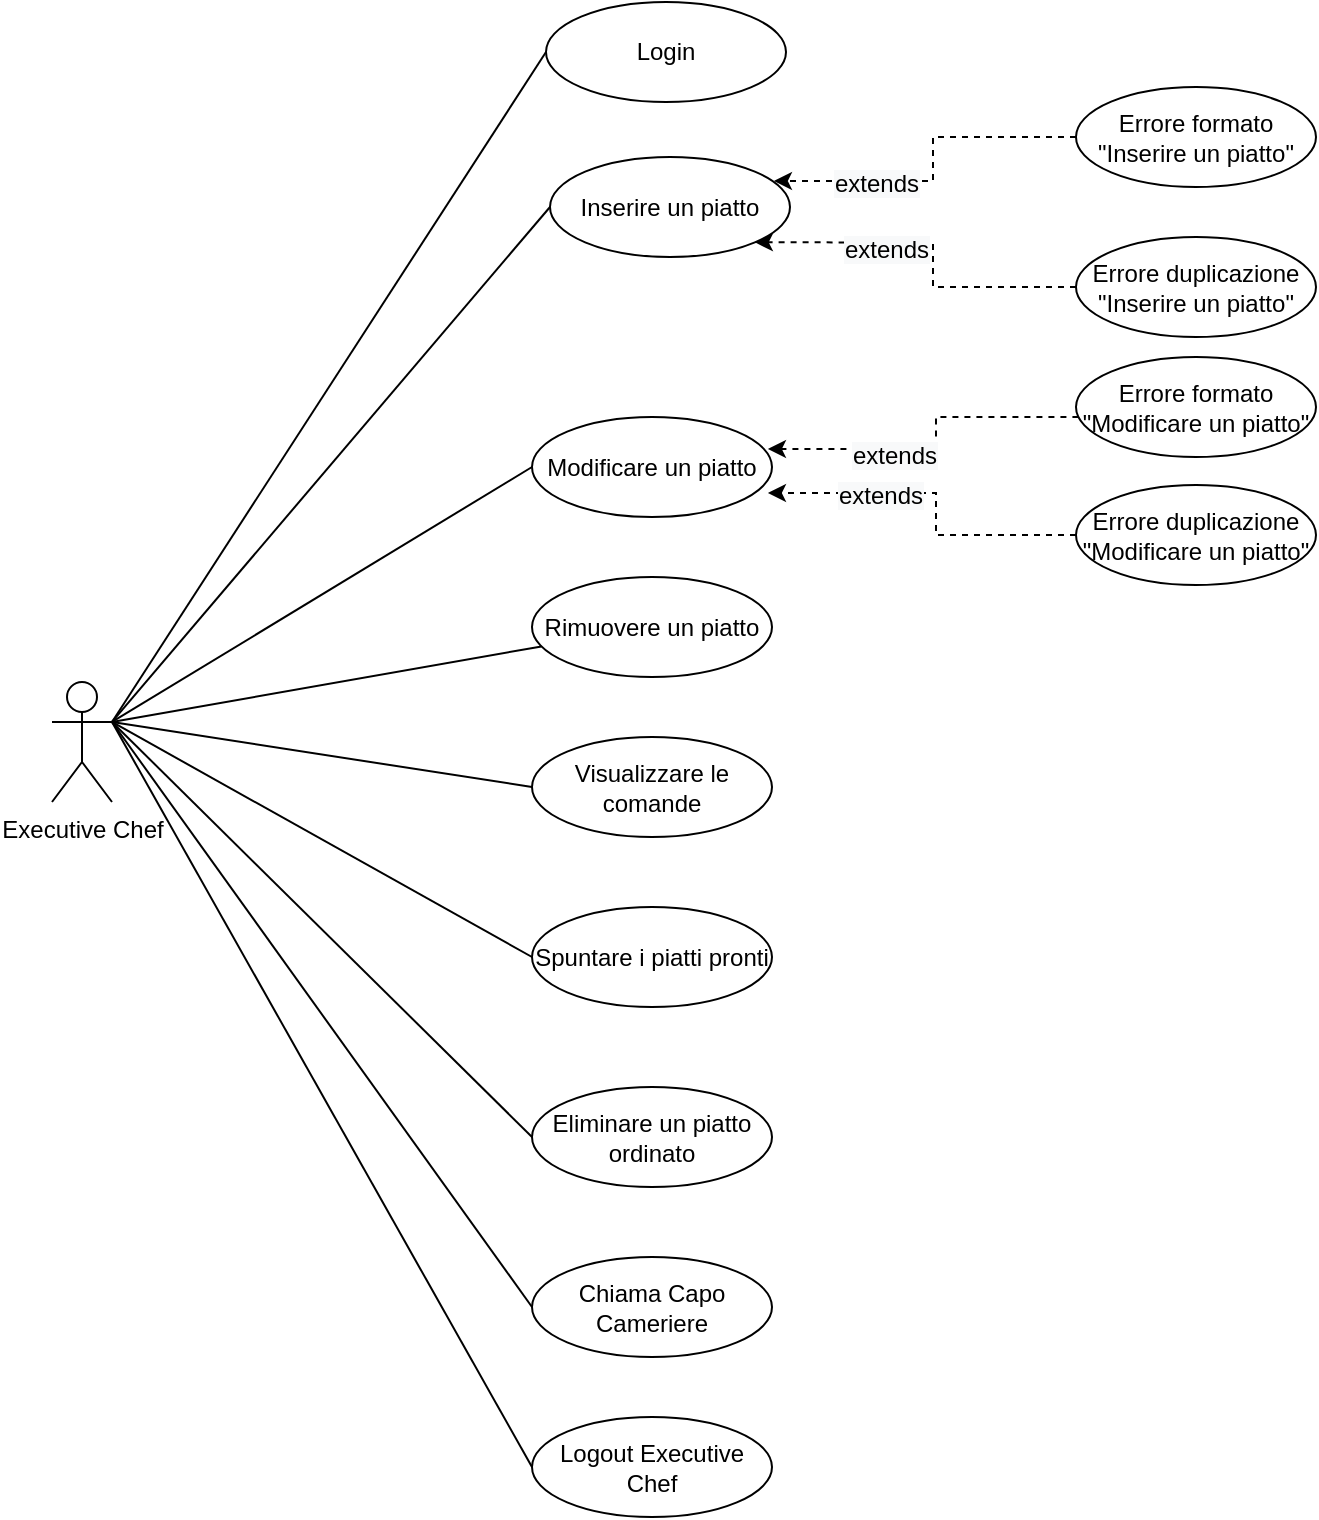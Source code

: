 <mxfile version="12.2.3" type="device" pages="1"><diagram id="v2ACpg6FePlmwRRJmIq6" name="Page-1"><mxGraphModel dx="1426" dy="794" grid="1" gridSize="10" guides="1" tooltips="1" connect="1" arrows="1" fold="1" page="1" pageScale="1" pageWidth="827" pageHeight="1169" math="0" shadow="0"><root><mxCell id="0"/><mxCell id="1" parent="0"/><mxCell id="sw0XlyeBH6dPA4izCS8x-1" value="Executive Chef" style="shape=umlActor;verticalLabelPosition=bottom;labelBackgroundColor=#ffffff;verticalAlign=top;html=1;outlineConnect=0;" parent="1" vertex="1"><mxGeometry x="50" y="370" width="30" height="60" as="geometry"/></mxCell><mxCell id="sw0XlyeBH6dPA4izCS8x-4" value="&lt;span lang=&quot;it&quot;&gt;Visualizzare le comande&lt;/span&gt;" style="ellipse;whiteSpace=wrap;html=1;" parent="1" vertex="1"><mxGeometry x="290" y="397.5" width="120" height="50" as="geometry"/></mxCell><mxCell id="sw0XlyeBH6dPA4izCS8x-5" value="&lt;span lang=&quot;it&quot;&gt;Spuntare i piatti pronti&lt;/span&gt;" style="ellipse;whiteSpace=wrap;html=1;" parent="1" vertex="1"><mxGeometry x="290" y="482.5" width="120" height="50" as="geometry"/></mxCell><mxCell id="sw0XlyeBH6dPA4izCS8x-6" value="&lt;span lang=&quot;it&quot;&gt;Eliminare un piatto ordinato&lt;/span&gt;" style="ellipse;whiteSpace=wrap;html=1;" parent="1" vertex="1"><mxGeometry x="290" y="572.5" width="120" height="50" as="geometry"/></mxCell><mxCell id="sw0XlyeBH6dPA4izCS8x-7" value="&lt;span lang=&quot;it&quot;&gt;Inserire un piatto&lt;/span&gt;" style="ellipse;whiteSpace=wrap;html=1;" parent="1" vertex="1"><mxGeometry x="299" y="107.5" width="120" height="50" as="geometry"/></mxCell><mxCell id="sw0XlyeBH6dPA4izCS8x-9" value="&lt;span lang=&quot;it&quot;&gt;Modificare un piatto&lt;/span&gt;" style="ellipse;whiteSpace=wrap;html=1;" parent="1" vertex="1"><mxGeometry x="290" y="237.5" width="120" height="50" as="geometry"/></mxCell><mxCell id="sw0XlyeBH6dPA4izCS8x-11" value="Login&lt;span style=&quot;font-family: &amp;#34;helvetica&amp;#34; , &amp;#34;arial&amp;#34; , sans-serif ; font-size: 0px ; white-space: nowrap&quot;&gt;%3CmxGraphModel%3E%3Croot%3E%3CmxCell%20id%3D%220%22%2F%3E%3CmxCell%20id%3D%221%22%20parent%3D%220%22%2F%3E%3CmxCell%20id%3D%222%22%20value%3D%22Inserire%20il%20tavolo%22%20style%3D%22ellipse%3BwhiteSpace%3Dwrap%3Bhtml%3D1%3B%22%20vertex%3D%221%22%20parent%3D%221%22%3E%3CmxGeometry%20x%3D%22220%22%20y%3D%2280%22%20width%3D%22120%22%20height%3D%2250%22%20as%3D%22geometry%22%2F%3E%3C%2FmxCell%3E%3C%2Froot%3E%3C%2FmxGraphModel%3E&lt;/span&gt;" style="ellipse;whiteSpace=wrap;html=1;" parent="1" vertex="1"><mxGeometry x="297" y="30" width="120" height="50" as="geometry"/></mxCell><mxCell id="sw0XlyeBH6dPA4izCS8x-12" value="Rimuovere un piatto" style="ellipse;whiteSpace=wrap;html=1;" parent="1" vertex="1"><mxGeometry x="290" y="317.5" width="120" height="50" as="geometry"/></mxCell><mxCell id="sw0XlyeBH6dPA4izCS8x-32" value="" style="endArrow=none;html=1;entryX=0;entryY=0.5;entryDx=0;entryDy=0;exitX=1;exitY=0.333;exitDx=0;exitDy=0;exitPerimeter=0;" parent="1" source="sw0XlyeBH6dPA4izCS8x-1" target="sw0XlyeBH6dPA4izCS8x-11" edge="1"><mxGeometry width="50" height="50" relative="1" as="geometry"><mxPoint x="140" y="160" as="sourcePoint"/><mxPoint x="190" y="110" as="targetPoint"/></mxGeometry></mxCell><mxCell id="sw0XlyeBH6dPA4izCS8x-33" value="" style="endArrow=none;html=1;entryX=0;entryY=0.5;entryDx=0;entryDy=0;exitX=1;exitY=0.333;exitDx=0;exitDy=0;exitPerimeter=0;" parent="1" source="sw0XlyeBH6dPA4izCS8x-1" target="sw0XlyeBH6dPA4izCS8x-7" edge="1"><mxGeometry width="50" height="50" relative="1" as="geometry"><mxPoint x="141" y="380" as="sourcePoint"/><mxPoint x="191" y="330" as="targetPoint"/></mxGeometry></mxCell><mxCell id="sw0XlyeBH6dPA4izCS8x-34" value="" style="endArrow=none;html=1;entryX=1;entryY=0.333;entryDx=0;entryDy=0;entryPerimeter=0;exitX=0;exitY=0.5;exitDx=0;exitDy=0;" parent="1" source="sw0XlyeBH6dPA4izCS8x-9" target="sw0XlyeBH6dPA4izCS8x-1" edge="1"><mxGeometry width="50" height="50" relative="1" as="geometry"><mxPoint x="140.289" y="385" as="sourcePoint"/><mxPoint x="140.289" y="335" as="targetPoint"/></mxGeometry></mxCell><mxCell id="sw0XlyeBH6dPA4izCS8x-35" value="" style="endArrow=none;html=1;" parent="1" source="sw0XlyeBH6dPA4izCS8x-12" edge="1"><mxGeometry width="50" height="50" relative="1" as="geometry"><mxPoint x="140.289" y="455" as="sourcePoint"/><mxPoint x="80" y="390" as="targetPoint"/></mxGeometry></mxCell><mxCell id="sw0XlyeBH6dPA4izCS8x-36" value="" style="endArrow=none;html=1;entryX=0;entryY=0.5;entryDx=0;entryDy=0;" parent="1" target="sw0XlyeBH6dPA4izCS8x-4" edge="1"><mxGeometry width="50" height="50" relative="1" as="geometry"><mxPoint x="80" y="390" as="sourcePoint"/><mxPoint x="221" y="480" as="targetPoint"/></mxGeometry></mxCell><mxCell id="sw0XlyeBH6dPA4izCS8x-37" value="" style="endArrow=none;html=1;exitX=1;exitY=0.333;exitDx=0;exitDy=0;exitPerimeter=0;entryX=0;entryY=0.5;entryDx=0;entryDy=0;" parent="1" source="sw0XlyeBH6dPA4izCS8x-1" target="sw0XlyeBH6dPA4izCS8x-5" edge="1"><mxGeometry width="50" height="50" relative="1" as="geometry"><mxPoint x="161" y="595" as="sourcePoint"/><mxPoint x="211" y="545" as="targetPoint"/></mxGeometry></mxCell><mxCell id="sw0XlyeBH6dPA4izCS8x-39" value="" style="endArrow=none;html=1;exitX=0;exitY=0.5;exitDx=0;exitDy=0;" parent="1" source="sw0XlyeBH6dPA4izCS8x-6" edge="1"><mxGeometry width="50" height="50" relative="1" as="geometry"><mxPoint x="140.289" y="665" as="sourcePoint"/><mxPoint x="80" y="390" as="targetPoint"/></mxGeometry></mxCell><mxCell id="R_6Ek72xBR5629nXCJ4e-3" style="edgeStyle=orthogonalEdgeStyle;rounded=0;orthogonalLoop=1;jettySize=auto;html=1;entryX=0.933;entryY=0.24;entryDx=0;entryDy=0;entryPerimeter=0;dashed=1;" parent="1" source="R_6Ek72xBR5629nXCJ4e-2" target="sw0XlyeBH6dPA4izCS8x-7" edge="1"><mxGeometry relative="1" as="geometry"/></mxCell><mxCell id="R_6Ek72xBR5629nXCJ4e-27" value="&lt;span style=&quot;text-align: left ; background-color: rgb(248 , 249 , 250)&quot;&gt;extends&lt;/span&gt;" style="text;html=1;resizable=0;points=[];align=center;verticalAlign=middle;labelBackgroundColor=#ffffff;" parent="R_6Ek72xBR5629nXCJ4e-3" vertex="1" connectable="0"><mxGeometry x="0.41" y="1" relative="1" as="geometry"><mxPoint as="offset"/></mxGeometry></mxCell><mxCell id="R_6Ek72xBR5629nXCJ4e-2" value="Errore formato &quot;&lt;span lang=&quot;it&quot;&gt;Inserire un piatto&lt;/span&gt;&quot;" style="ellipse;whiteSpace=wrap;html=1;" parent="1" vertex="1"><mxGeometry x="562" y="72.5" width="120" height="50" as="geometry"/></mxCell><mxCell id="R_6Ek72xBR5629nXCJ4e-5" style="edgeStyle=orthogonalEdgeStyle;rounded=0;orthogonalLoop=1;jettySize=auto;html=1;entryX=1;entryY=1;entryDx=0;entryDy=0;dashed=1;" parent="1" source="R_6Ek72xBR5629nXCJ4e-4" target="sw0XlyeBH6dPA4izCS8x-7" edge="1"><mxGeometry relative="1" as="geometry"/></mxCell><mxCell id="R_6Ek72xBR5629nXCJ4e-20" value="&lt;span style=&quot;font-family: &amp;#34;helvetica&amp;#34; , &amp;#34;arial&amp;#34; , sans-serif ; font-size: 0px ; background-color: rgb(248 , 249 , 250)&quot;&gt;%3CmxGraphModel%3E%3Croot%3E%3CmxCell%20id%3D%220%22%2F%3E%3CmxCell%20id%3D%221%22%20parent%3D%220%22%2F%3E%3CmxCell%20id%3D%222%22%20value%3D%22extends%22%20style%3D%22text%3Bhtml%3D1%3Bresizable%3D0%3Bpoints%3D%5B%5D%3Bautosize%3D1%3Balign%3Dleft%3BverticalAlign%3Dtop%3BspacingTop%3D-4%3B%22%20vertex%3D%221%22%20parent%3D%221%22%3E%3CmxGeometry%20x%3D%22400%22%20y%3D%22156%22%20width%3D%2260%22%20height%3D%2220%22%20as%3D%22geometry%22%2F%3E%3C%2FmxCell%3E%3C%2Froot%3E%3C%2FmxGraphModel%3E&lt;/span&gt;&lt;span style=&quot;font-family: &amp;#34;helvetica&amp;#34; , &amp;#34;arial&amp;#34; , sans-serif ; font-size: 0px ; background-color: rgb(248 , 249 , 250)&quot;&gt;%3CmxGraphModel%3E%3Croot%3E%3CmxCell%20id%3D%220%22%2F%3E%3CmxCell%20id%3D%221%22%20parent%3D%220%22%2F%3E%3CmxCell%20id%3D%222%22%20value%3D%22extends%22%20style%3D%22text%3Bhtml%3D1%3Bresizable%3D0%3Bpoints%3D%5B%5D%3Bautosize%3D1%3Balign%3Dleft%3BverticalAlign%3Dtop%3BspacingTop%3D-4%3B%22%20vertex%3D%221%22%20parent%3D%221%22%3E%3CmxGeometry%20x%3D%22400%22%20y%3D%22156%22%20width%3D%2260%22%20height%3D%2220%22%20as%3D%22geometry%22%2F%3E%3C%2FmxCell%3E%3C%2Froot%3E%3C%2FmxGraphModel%3E&lt;/span&gt;" style="text;html=1;resizable=0;points=[];align=center;verticalAlign=middle;labelBackgroundColor=#ffffff;" parent="R_6Ek72xBR5629nXCJ4e-5" vertex="1" connectable="0"><mxGeometry x="0.355" y="3" relative="1" as="geometry"><mxPoint as="offset"/></mxGeometry></mxCell><mxCell id="R_6Ek72xBR5629nXCJ4e-21" value="&lt;span style=&quot;text-align: left ; background-color: rgb(248 , 249 , 250)&quot;&gt;extends&lt;/span&gt;" style="text;html=1;resizable=0;points=[];align=center;verticalAlign=middle;labelBackgroundColor=#ffffff;" parent="R_6Ek72xBR5629nXCJ4e-5" vertex="1" connectable="0"><mxGeometry x="0.29" y="4" relative="1" as="geometry"><mxPoint as="offset"/></mxGeometry></mxCell><mxCell id="R_6Ek72xBR5629nXCJ4e-4" value="Errore duplicazione &quot;&lt;span lang=&quot;it&quot;&gt;Inserire un piatto&lt;/span&gt;&quot;" style="ellipse;whiteSpace=wrap;html=1;" parent="1" vertex="1"><mxGeometry x="562" y="147.5" width="120" height="50" as="geometry"/></mxCell><mxCell id="R_6Ek72xBR5629nXCJ4e-11" style="edgeStyle=orthogonalEdgeStyle;rounded=0;orthogonalLoop=1;jettySize=auto;html=1;entryX=0.983;entryY=0.32;entryDx=0;entryDy=0;entryPerimeter=0;dashed=1;" parent="1" source="R_6Ek72xBR5629nXCJ4e-6" target="sw0XlyeBH6dPA4izCS8x-9" edge="1"><mxGeometry relative="1" as="geometry"><Array as="points"><mxPoint x="492" y="237.5"/><mxPoint x="492" y="253.5"/></Array></mxGeometry></mxCell><mxCell id="R_6Ek72xBR5629nXCJ4e-22" value="&lt;span style=&quot;text-align: left ; background-color: rgb(248 , 249 , 250)&quot;&gt;extends&lt;/span&gt;" style="text;html=1;resizable=0;points=[];align=center;verticalAlign=middle;labelBackgroundColor=#ffffff;" parent="R_6Ek72xBR5629nXCJ4e-11" vertex="1" connectable="0"><mxGeometry x="0.264" y="3" relative="1" as="geometry"><mxPoint as="offset"/></mxGeometry></mxCell><mxCell id="R_6Ek72xBR5629nXCJ4e-6" value="Errore formato &quot;Modificare un piatto&quot;" style="ellipse;whiteSpace=wrap;html=1;" parent="1" vertex="1"><mxGeometry x="562" y="207.5" width="120" height="50" as="geometry"/></mxCell><mxCell id="R_6Ek72xBR5629nXCJ4e-9" style="edgeStyle=orthogonalEdgeStyle;rounded=0;orthogonalLoop=1;jettySize=auto;html=1;entryX=0.983;entryY=0.76;entryDx=0;entryDy=0;entryPerimeter=0;dashed=1;" parent="1" source="R_6Ek72xBR5629nXCJ4e-7" target="sw0XlyeBH6dPA4izCS8x-9" edge="1"><mxGeometry relative="1" as="geometry"><Array as="points"><mxPoint x="492" y="296.5"/><mxPoint x="492" y="275.5"/></Array></mxGeometry></mxCell><mxCell id="R_6Ek72xBR5629nXCJ4e-23" value="&lt;span style=&quot;text-align: left ; background-color: rgb(248 , 249 , 250)&quot;&gt;extends&lt;/span&gt;" style="text;html=1;resizable=0;points=[];align=center;verticalAlign=middle;labelBackgroundColor=#ffffff;" parent="R_6Ek72xBR5629nXCJ4e-9" vertex="1" connectable="0"><mxGeometry x="0.36" y="1" relative="1" as="geometry"><mxPoint as="offset"/></mxGeometry></mxCell><mxCell id="R_6Ek72xBR5629nXCJ4e-7" value="Errore duplicazione &quot;Modificare un piatto&quot;" style="ellipse;whiteSpace=wrap;html=1;" parent="1" vertex="1"><mxGeometry x="562" y="271.5" width="120" height="50" as="geometry"/></mxCell><mxCell id="AZcBJZAe70F_PNXgVl1o-1" value="&lt;span lang=&quot;it&quot;&gt;Chiama Capo Cameriere&lt;/span&gt;" style="ellipse;whiteSpace=wrap;html=1;" parent="1" vertex="1"><mxGeometry x="290" y="657.5" width="120" height="50" as="geometry"/></mxCell><mxCell id="AZcBJZAe70F_PNXgVl1o-3" value="" style="endArrow=none;html=1;entryX=0;entryY=0.5;entryDx=0;entryDy=0;" parent="1" target="AZcBJZAe70F_PNXgVl1o-1" edge="1"><mxGeometry width="50" height="50" relative="1" as="geometry"><mxPoint x="80" y="390" as="sourcePoint"/><mxPoint x="250" y="640" as="targetPoint"/></mxGeometry></mxCell><mxCell id="PZ-AKf-WaWBlAyyThldB-1" value="&lt;span lang=&quot;it&quot;&gt;Logout Executive Chef&lt;/span&gt;" style="ellipse;whiteSpace=wrap;html=1;" vertex="1" parent="1"><mxGeometry x="290" y="737.5" width="120" height="50" as="geometry"/></mxCell><mxCell id="PZ-AKf-WaWBlAyyThldB-2" value="" style="endArrow=none;html=1;entryX=0;entryY=0.5;entryDx=0;entryDy=0;" edge="1" parent="1" target="PZ-AKf-WaWBlAyyThldB-1"><mxGeometry width="50" height="50" relative="1" as="geometry"><mxPoint x="80" y="390" as="sourcePoint"/><mxPoint x="298" y="735" as="targetPoint"/></mxGeometry></mxCell></root></mxGraphModel></diagram></mxfile>